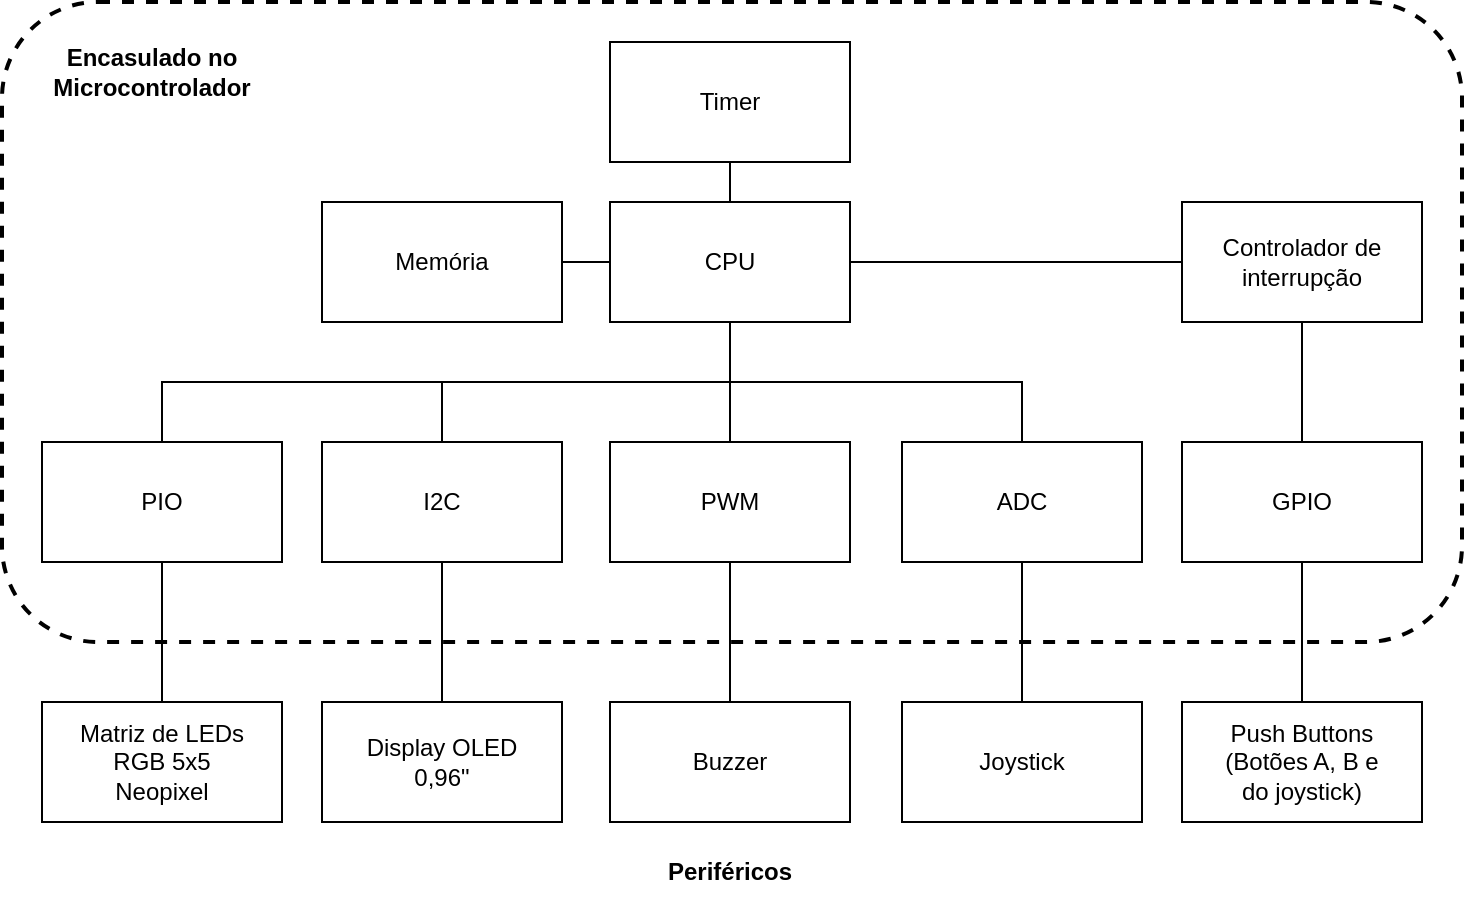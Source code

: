 <mxfile version="24.2.1" type="device" pages="3">
  <diagram name="Página-1" id="gE1BG-DR7UNThe4X06_-">
    <mxGraphModel dx="1368" dy="788" grid="1" gridSize="10" guides="1" tooltips="1" connect="1" arrows="1" fold="1" page="1" pageScale="1" pageWidth="827" pageHeight="1169" math="0" shadow="0">
      <root>
        <mxCell id="0" />
        <mxCell id="1" parent="0" />
        <mxCell id="HPa3IeXwZ9sDi5HJ0_VK-33" value="" style="rounded=1;whiteSpace=wrap;html=1;dashed=1;strokeWidth=2;" vertex="1" parent="1">
          <mxGeometry x="50" y="350" width="730" height="320" as="geometry" />
        </mxCell>
        <mxCell id="HPa3IeXwZ9sDi5HJ0_VK-24" style="edgeStyle=orthogonalEdgeStyle;rounded=0;orthogonalLoop=1;jettySize=auto;html=1;exitX=1;exitY=0.5;exitDx=0;exitDy=0;entryX=0;entryY=0.5;entryDx=0;entryDy=0;endArrow=none;endFill=0;" edge="1" parent="1" source="HPa3IeXwZ9sDi5HJ0_VK-2" target="HPa3IeXwZ9sDi5HJ0_VK-15">
          <mxGeometry relative="1" as="geometry" />
        </mxCell>
        <mxCell id="HPa3IeXwZ9sDi5HJ0_VK-2" value="CPU" style="rounded=0;whiteSpace=wrap;html=1;" vertex="1" parent="1">
          <mxGeometry x="354" y="450" width="120" height="60" as="geometry" />
        </mxCell>
        <mxCell id="HPa3IeXwZ9sDi5HJ0_VK-21" style="edgeStyle=orthogonalEdgeStyle;rounded=0;orthogonalLoop=1;jettySize=auto;html=1;exitX=0.5;exitY=0;exitDx=0;exitDy=0;entryX=0.5;entryY=1;entryDx=0;entryDy=0;endArrow=none;endFill=0;" edge="1" parent="1" source="HPa3IeXwZ9sDi5HJ0_VK-3" target="HPa3IeXwZ9sDi5HJ0_VK-10">
          <mxGeometry relative="1" as="geometry" />
        </mxCell>
        <mxCell id="HPa3IeXwZ9sDi5HJ0_VK-3" value="Matriz de LEDs&lt;div&gt;RGB 5x5&lt;/div&gt;&lt;div&gt;Neopixel&lt;/div&gt;" style="rounded=0;whiteSpace=wrap;html=1;" vertex="1" parent="1">
          <mxGeometry x="70" y="700" width="120" height="60" as="geometry" />
        </mxCell>
        <mxCell id="HPa3IeXwZ9sDi5HJ0_VK-20" style="edgeStyle=orthogonalEdgeStyle;rounded=0;orthogonalLoop=1;jettySize=auto;html=1;exitX=0.5;exitY=0;exitDx=0;exitDy=0;entryX=0.5;entryY=1;entryDx=0;entryDy=0;endArrow=none;endFill=0;" edge="1" parent="1" source="HPa3IeXwZ9sDi5HJ0_VK-4" target="HPa3IeXwZ9sDi5HJ0_VK-13">
          <mxGeometry relative="1" as="geometry" />
        </mxCell>
        <mxCell id="HPa3IeXwZ9sDi5HJ0_VK-4" value="Display OLED&lt;div&gt;0,96&quot;&lt;/div&gt;" style="rounded=0;whiteSpace=wrap;html=1;" vertex="1" parent="1">
          <mxGeometry x="210" y="700" width="120" height="60" as="geometry" />
        </mxCell>
        <mxCell id="HPa3IeXwZ9sDi5HJ0_VK-18" style="edgeStyle=orthogonalEdgeStyle;rounded=0;orthogonalLoop=1;jettySize=auto;html=1;exitX=0.5;exitY=0;exitDx=0;exitDy=0;entryX=0.5;entryY=1;entryDx=0;entryDy=0;endArrow=none;endFill=0;" edge="1" parent="1" source="HPa3IeXwZ9sDi5HJ0_VK-5" target="HPa3IeXwZ9sDi5HJ0_VK-16">
          <mxGeometry relative="1" as="geometry" />
        </mxCell>
        <mxCell id="HPa3IeXwZ9sDi5HJ0_VK-5" value="Push Buttons&lt;div&gt;(Botões A, B e&lt;/div&gt;&lt;div&gt;do joystick)&lt;/div&gt;" style="rounded=0;whiteSpace=wrap;html=1;" vertex="1" parent="1">
          <mxGeometry x="640" y="700" width="120" height="60" as="geometry" />
        </mxCell>
        <mxCell id="HPa3IeXwZ9sDi5HJ0_VK-17" style="edgeStyle=orthogonalEdgeStyle;rounded=0;orthogonalLoop=1;jettySize=auto;html=1;exitX=0.5;exitY=0;exitDx=0;exitDy=0;entryX=0.5;entryY=1;entryDx=0;entryDy=0;endArrow=none;endFill=0;" edge="1" parent="1" source="HPa3IeXwZ9sDi5HJ0_VK-6" target="HPa3IeXwZ9sDi5HJ0_VK-8">
          <mxGeometry relative="1" as="geometry" />
        </mxCell>
        <mxCell id="HPa3IeXwZ9sDi5HJ0_VK-6" value="Joystick" style="rounded=0;whiteSpace=wrap;html=1;" vertex="1" parent="1">
          <mxGeometry x="500" y="700" width="120" height="60" as="geometry" />
        </mxCell>
        <mxCell id="HPa3IeXwZ9sDi5HJ0_VK-26" style="edgeStyle=orthogonalEdgeStyle;rounded=0;orthogonalLoop=1;jettySize=auto;html=1;exitX=0.5;exitY=0;exitDx=0;exitDy=0;entryX=0.5;entryY=1;entryDx=0;entryDy=0;endArrow=none;endFill=0;" edge="1" parent="1" source="HPa3IeXwZ9sDi5HJ0_VK-8" target="HPa3IeXwZ9sDi5HJ0_VK-2">
          <mxGeometry relative="1" as="geometry" />
        </mxCell>
        <mxCell id="HPa3IeXwZ9sDi5HJ0_VK-8" value="ADC" style="rounded=0;whiteSpace=wrap;html=1;" vertex="1" parent="1">
          <mxGeometry x="500" y="570" width="120" height="60" as="geometry" />
        </mxCell>
        <mxCell id="HPa3IeXwZ9sDi5HJ0_VK-23" style="edgeStyle=orthogonalEdgeStyle;rounded=0;orthogonalLoop=1;jettySize=auto;html=1;exitX=0.5;exitY=1;exitDx=0;exitDy=0;entryX=0.5;entryY=0;entryDx=0;entryDy=0;endArrow=none;endFill=0;" edge="1" parent="1" source="HPa3IeXwZ9sDi5HJ0_VK-9" target="HPa3IeXwZ9sDi5HJ0_VK-2">
          <mxGeometry relative="1" as="geometry" />
        </mxCell>
        <mxCell id="HPa3IeXwZ9sDi5HJ0_VK-9" value="Timer" style="rounded=0;whiteSpace=wrap;html=1;" vertex="1" parent="1">
          <mxGeometry x="354" y="370" width="120" height="60" as="geometry" />
        </mxCell>
        <mxCell id="HPa3IeXwZ9sDi5HJ0_VK-29" style="edgeStyle=orthogonalEdgeStyle;rounded=0;orthogonalLoop=1;jettySize=auto;html=1;exitX=0.5;exitY=0;exitDx=0;exitDy=0;entryX=0.5;entryY=1;entryDx=0;entryDy=0;endArrow=none;endFill=0;" edge="1" parent="1" source="HPa3IeXwZ9sDi5HJ0_VK-10" target="HPa3IeXwZ9sDi5HJ0_VK-2">
          <mxGeometry relative="1" as="geometry">
            <Array as="points">
              <mxPoint x="130" y="540" />
              <mxPoint x="414" y="540" />
            </Array>
          </mxGeometry>
        </mxCell>
        <mxCell id="HPa3IeXwZ9sDi5HJ0_VK-10" value="PIO" style="rounded=0;whiteSpace=wrap;html=1;" vertex="1" parent="1">
          <mxGeometry x="70" y="570" width="120" height="60" as="geometry" />
        </mxCell>
        <mxCell id="HPa3IeXwZ9sDi5HJ0_VK-27" style="edgeStyle=orthogonalEdgeStyle;rounded=0;orthogonalLoop=1;jettySize=auto;html=1;exitX=0.5;exitY=0;exitDx=0;exitDy=0;entryX=0.5;entryY=1;entryDx=0;entryDy=0;endArrow=none;endFill=0;" edge="1" parent="1" source="HPa3IeXwZ9sDi5HJ0_VK-11" target="HPa3IeXwZ9sDi5HJ0_VK-2">
          <mxGeometry relative="1" as="geometry" />
        </mxCell>
        <mxCell id="HPa3IeXwZ9sDi5HJ0_VK-11" value="PWM" style="rounded=0;whiteSpace=wrap;html=1;" vertex="1" parent="1">
          <mxGeometry x="354" y="570" width="120" height="60" as="geometry" />
        </mxCell>
        <mxCell id="HPa3IeXwZ9sDi5HJ0_VK-19" style="edgeStyle=orthogonalEdgeStyle;rounded=0;orthogonalLoop=1;jettySize=auto;html=1;exitX=0.5;exitY=0;exitDx=0;exitDy=0;entryX=0.5;entryY=1;entryDx=0;entryDy=0;endArrow=none;endFill=0;" edge="1" parent="1" source="HPa3IeXwZ9sDi5HJ0_VK-12" target="HPa3IeXwZ9sDi5HJ0_VK-11">
          <mxGeometry relative="1" as="geometry" />
        </mxCell>
        <mxCell id="HPa3IeXwZ9sDi5HJ0_VK-12" value="Buzzer" style="rounded=0;whiteSpace=wrap;html=1;" vertex="1" parent="1">
          <mxGeometry x="354" y="700" width="120" height="60" as="geometry" />
        </mxCell>
        <mxCell id="HPa3IeXwZ9sDi5HJ0_VK-28" style="edgeStyle=orthogonalEdgeStyle;rounded=0;orthogonalLoop=1;jettySize=auto;html=1;exitX=0.5;exitY=0;exitDx=0;exitDy=0;entryX=0.5;entryY=1;entryDx=0;entryDy=0;endArrow=none;endFill=0;" edge="1" parent="1" source="HPa3IeXwZ9sDi5HJ0_VK-13" target="HPa3IeXwZ9sDi5HJ0_VK-2">
          <mxGeometry relative="1" as="geometry" />
        </mxCell>
        <mxCell id="HPa3IeXwZ9sDi5HJ0_VK-13" value="I2C" style="rounded=0;whiteSpace=wrap;html=1;" vertex="1" parent="1">
          <mxGeometry x="210" y="570" width="120" height="60" as="geometry" />
        </mxCell>
        <mxCell id="HPa3IeXwZ9sDi5HJ0_VK-22" style="edgeStyle=orthogonalEdgeStyle;rounded=0;orthogonalLoop=1;jettySize=auto;html=1;exitX=1;exitY=0.5;exitDx=0;exitDy=0;entryX=0;entryY=0.5;entryDx=0;entryDy=0;endArrow=none;endFill=0;" edge="1" parent="1" source="HPa3IeXwZ9sDi5HJ0_VK-14" target="HPa3IeXwZ9sDi5HJ0_VK-2">
          <mxGeometry relative="1" as="geometry" />
        </mxCell>
        <mxCell id="HPa3IeXwZ9sDi5HJ0_VK-14" value="Memória" style="rounded=0;whiteSpace=wrap;html=1;" vertex="1" parent="1">
          <mxGeometry x="210" y="450" width="120" height="60" as="geometry" />
        </mxCell>
        <mxCell id="HPa3IeXwZ9sDi5HJ0_VK-25" style="edgeStyle=orthogonalEdgeStyle;rounded=0;orthogonalLoop=1;jettySize=auto;html=1;exitX=0.5;exitY=1;exitDx=0;exitDy=0;entryX=0.5;entryY=0;entryDx=0;entryDy=0;endArrow=none;endFill=0;" edge="1" parent="1" source="HPa3IeXwZ9sDi5HJ0_VK-15" target="HPa3IeXwZ9sDi5HJ0_VK-16">
          <mxGeometry relative="1" as="geometry" />
        </mxCell>
        <mxCell id="HPa3IeXwZ9sDi5HJ0_VK-15" value="Controlador de interrupção" style="rounded=0;whiteSpace=wrap;html=1;" vertex="1" parent="1">
          <mxGeometry x="640" y="450" width="120" height="60" as="geometry" />
        </mxCell>
        <mxCell id="HPa3IeXwZ9sDi5HJ0_VK-16" value="GPIO" style="rounded=0;whiteSpace=wrap;html=1;" vertex="1" parent="1">
          <mxGeometry x="640" y="570" width="120" height="60" as="geometry" />
        </mxCell>
        <mxCell id="HPa3IeXwZ9sDi5HJ0_VK-34" value="&lt;b&gt;Periféricos&lt;/b&gt;" style="text;html=1;align=center;verticalAlign=middle;whiteSpace=wrap;rounded=0;" vertex="1" parent="1">
          <mxGeometry x="384" y="770" width="60" height="30" as="geometry" />
        </mxCell>
        <mxCell id="HPa3IeXwZ9sDi5HJ0_VK-35" value="&lt;b&gt;Encasulado no Microcontrolador&lt;/b&gt;" style="text;html=1;align=center;verticalAlign=middle;whiteSpace=wrap;rounded=0;" vertex="1" parent="1">
          <mxGeometry x="70" y="370" width="110" height="30" as="geometry" />
        </mxCell>
      </root>
    </mxGraphModel>
  </diagram>
  <diagram id="kb4IDZYlPM45OY68VusR" name="Página-2">
    <mxGraphModel dx="1140" dy="657" grid="1" gridSize="10" guides="1" tooltips="1" connect="1" arrows="1" fold="1" page="1" pageScale="1" pageWidth="827" pageHeight="1169" math="0" shadow="0">
      <root>
        <mxCell id="0" />
        <mxCell id="1" parent="0" />
        <mxCell id="ml32TkOg81jXEpZklxkS-20" value="" style="rounded=0;whiteSpace=wrap;html=1;dashed=1;" vertex="1" parent="1">
          <mxGeometry x="174" y="400" width="480" height="200" as="geometry" />
        </mxCell>
        <mxCell id="ml32TkOg81jXEpZklxkS-19" value="" style="rounded=0;whiteSpace=wrap;html=1;dashed=1;" vertex="1" parent="1">
          <mxGeometry x="174" y="210" width="480" height="200" as="geometry" />
        </mxCell>
        <mxCell id="ml32TkOg81jXEpZklxkS-18" value="" style="rounded=0;whiteSpace=wrap;html=1;dashed=1;" vertex="1" parent="1">
          <mxGeometry x="174" y="110" width="480" height="120" as="geometry" />
        </mxCell>
        <mxCell id="ml32TkOg81jXEpZklxkS-1" value="Máquina de estados&lt;div&gt;&lt;i&gt;state_machine&lt;/i&gt;&lt;/div&gt;" style="rounded=1;whiteSpace=wrap;html=1;" vertex="1" parent="1">
          <mxGeometry x="259" y="150" width="120" height="60" as="geometry" />
        </mxCell>
        <mxCell id="ml32TkOg81jXEpZklxkS-2" value="Atividade de divisão inteira&lt;div&gt;&lt;i&gt;math_integer_division&lt;/i&gt;&lt;/div&gt;" style="rounded=1;whiteSpace=wrap;html=1;" vertex="1" parent="1">
          <mxGeometry x="419" y="150" width="150" height="60" as="geometry" />
        </mxCell>
        <mxCell id="ml32TkOg81jXEpZklxkS-4" value="&lt;div&gt;&lt;i&gt;buttons&lt;/i&gt;&lt;/div&gt;" style="rounded=1;whiteSpace=wrap;html=1;" vertex="1" parent="1">
          <mxGeometry x="202" y="260" width="90" height="60" as="geometry" />
        </mxCell>
        <mxCell id="ml32TkOg81jXEpZklxkS-5" value="&lt;div&gt;&lt;i&gt;buzzer&lt;/i&gt;&lt;/div&gt;" style="rounded=1;whiteSpace=wrap;html=1;" vertex="1" parent="1">
          <mxGeometry x="258" y="330" width="90" height="60" as="geometry" />
        </mxCell>
        <mxCell id="ml32TkOg81jXEpZklxkS-6" value="&lt;div&gt;&lt;i style=&quot;&quot;&gt;joystick&lt;/i&gt;&lt;/div&gt;" style="rounded=1;whiteSpace=wrap;html=1;" vertex="1" parent="1">
          <mxGeometry x="422" y="260" width="90" height="60" as="geometry" />
        </mxCell>
        <mxCell id="ml32TkOg81jXEpZklxkS-7" value="&lt;div&gt;&lt;i&gt;neopixel&lt;/i&gt;&lt;/div&gt;" style="rounded=1;whiteSpace=wrap;html=1;" vertex="1" parent="1">
          <mxGeometry x="312" y="260" width="90" height="60" as="geometry" />
        </mxCell>
        <mxCell id="ml32TkOg81jXEpZklxkS-9" value="&lt;div&gt;&lt;i&gt;ssd1306&lt;/i&gt;&lt;/div&gt;" style="rounded=1;whiteSpace=wrap;html=1;" vertex="1" parent="1">
          <mxGeometry x="368" y="330" width="90" height="60" as="geometry" />
        </mxCell>
        <mxCell id="ml32TkOg81jXEpZklxkS-10" value="&lt;div&gt;&lt;i&gt;tests&lt;/i&gt;&lt;/div&gt;" style="rounded=1;whiteSpace=wrap;html=1;" vertex="1" parent="1">
          <mxGeometry x="530" y="260" width="90" height="60" as="geometry" />
        </mxCell>
        <mxCell id="ml32TkOg81jXEpZklxkS-11" value="&lt;div&gt;&lt;i&gt;util&lt;/i&gt;&lt;/div&gt;" style="rounded=1;whiteSpace=wrap;html=1;" vertex="1" parent="1">
          <mxGeometry x="478" y="330" width="90" height="60" as="geometry" />
        </mxCell>
        <mxCell id="ml32TkOg81jXEpZklxkS-12" value="hardware_i2c" style="rounded=1;whiteSpace=wrap;html=1;" vertex="1" parent="1">
          <mxGeometry x="352" y="440" width="120" height="60" as="geometry" />
        </mxCell>
        <mxCell id="ml32TkOg81jXEpZklxkS-13" value="pico_stdlib" style="rounded=1;whiteSpace=wrap;html=1;" vertex="1" parent="1">
          <mxGeometry x="219" y="440" width="120" height="60" as="geometry" />
        </mxCell>
        <mxCell id="ml32TkOg81jXEpZklxkS-14" value="hardware_clocks" style="rounded=1;whiteSpace=wrap;html=1;" vertex="1" parent="1">
          <mxGeometry x="219" y="515" width="120" height="60" as="geometry" />
        </mxCell>
        <mxCell id="ml32TkOg81jXEpZklxkS-15" value="hardware_pwm" style="rounded=1;whiteSpace=wrap;html=1;" vertex="1" parent="1">
          <mxGeometry x="352" y="515" width="120" height="60" as="geometry" />
        </mxCell>
        <mxCell id="ml32TkOg81jXEpZklxkS-16" value="hardware_adc" style="rounded=1;whiteSpace=wrap;html=1;" vertex="1" parent="1">
          <mxGeometry x="489" y="515" width="120" height="60" as="geometry" />
        </mxCell>
        <mxCell id="ml32TkOg81jXEpZklxkS-17" value="hardware_pio" style="rounded=1;whiteSpace=wrap;html=1;" vertex="1" parent="1">
          <mxGeometry x="489" y="440" width="120" height="60" as="geometry" />
        </mxCell>
        <mxCell id="ml32TkOg81jXEpZklxkS-21" value="Camada de aplicação" style="text;html=1;align=center;verticalAlign=middle;whiteSpace=wrap;rounded=0;" vertex="1" parent="1">
          <mxGeometry x="174" y="110" width="136" height="30" as="geometry" />
        </mxCell>
        <mxCell id="ml32TkOg81jXEpZklxkS-22" value="Camada de abstração dos periféricos" style="text;html=1;align=center;verticalAlign=middle;whiteSpace=wrap;rounded=0;" vertex="1" parent="1">
          <mxGeometry x="174" y="230" width="216" height="30" as="geometry" />
        </mxCell>
        <mxCell id="ml32TkOg81jXEpZklxkS-23" value="Camada de abstração do hardware (SDK)" style="text;html=1;align=center;verticalAlign=middle;whiteSpace=wrap;rounded=0;" vertex="1" parent="1">
          <mxGeometry x="171" y="410" width="249" height="30" as="geometry" />
        </mxCell>
      </root>
    </mxGraphModel>
  </diagram>
  <diagram id="Uitc_4hG52lA3c10Ka4b" name="Página-3">
    <mxGraphModel dx="1140" dy="657" grid="1" gridSize="10" guides="1" tooltips="1" connect="1" arrows="1" fold="1" page="1" pageScale="1" pageWidth="827" pageHeight="1169" math="0" shadow="0">
      <root>
        <mxCell id="0" />
        <mxCell id="1" parent="0" />
        <mxCell id="-BB3_E5-ml0fDr-5qqDi-47" style="edgeStyle=orthogonalEdgeStyle;rounded=0;orthogonalLoop=1;jettySize=auto;html=1;exitX=0.5;exitY=1;exitDx=0;exitDy=0;entryX=0.5;entryY=0;entryDx=0;entryDy=0;" edge="1" parent="1" source="-BB3_E5-ml0fDr-5qqDi-48" target="-BB3_E5-ml0fDr-5qqDi-50">
          <mxGeometry relative="1" as="geometry" />
        </mxCell>
        <mxCell id="-BB3_E5-ml0fDr-5qqDi-48" value="Inicialização do&lt;div&gt;sistema&lt;/div&gt;" style="rounded=1;whiteSpace=wrap;html=1;" vertex="1" parent="1">
          <mxGeometry x="135" y="153" width="120" height="60" as="geometry" />
        </mxCell>
        <mxCell id="-BB3_E5-ml0fDr-5qqDi-49" style="edgeStyle=orthogonalEdgeStyle;rounded=0;orthogonalLoop=1;jettySize=auto;html=1;exitX=0.5;exitY=1;exitDx=0;exitDy=0;entryX=0.5;entryY=0;entryDx=0;entryDy=0;" edge="1" parent="1" source="-BB3_E5-ml0fDr-5qqDi-50" target="-BB3_E5-ml0fDr-5qqDi-53">
          <mxGeometry relative="1" as="geometry" />
        </mxCell>
        <mxCell id="-BB3_E5-ml0fDr-5qqDi-50" value="Desenha tela de início" style="rounded=1;whiteSpace=wrap;html=1;" vertex="1" parent="1">
          <mxGeometry x="135" y="250" width="120" height="60" as="geometry" />
        </mxCell>
        <mxCell id="-BB3_E5-ml0fDr-5qqDi-51" style="edgeStyle=orthogonalEdgeStyle;rounded=0;orthogonalLoop=1;jettySize=auto;html=1;exitX=0.5;exitY=1;exitDx=0;exitDy=0;entryX=0.5;entryY=0;entryDx=0;entryDy=0;" edge="1" parent="1" source="-BB3_E5-ml0fDr-5qqDi-53" target="-BB3_E5-ml0fDr-5qqDi-55">
          <mxGeometry relative="1" as="geometry" />
        </mxCell>
        <mxCell id="-BB3_E5-ml0fDr-5qqDi-52" value="Botão B" style="edgeLabel;html=1;align=center;verticalAlign=middle;resizable=0;points=[];" vertex="1" connectable="0" parent="-BB3_E5-ml0fDr-5qqDi-51">
          <mxGeometry x="-0.196" y="2" relative="1" as="geometry">
            <mxPoint as="offset" />
          </mxGeometry>
        </mxCell>
        <mxCell id="-BB3_E5-ml0fDr-5qqDi-53" value="Espera - Tela de início&lt;div&gt;(Atualiza animação&lt;/div&gt;&lt;div&gt;na matriz de LEDs continuamente)&lt;/div&gt;" style="rounded=1;whiteSpace=wrap;html=1;" vertex="1" parent="1">
          <mxGeometry x="122" y="340" width="146" height="80" as="geometry" />
        </mxCell>
        <mxCell id="-BB3_E5-ml0fDr-5qqDi-54" style="edgeStyle=orthogonalEdgeStyle;rounded=0;orthogonalLoop=1;jettySize=auto;html=1;exitX=0.5;exitY=1;exitDx=0;exitDy=0;entryX=0.5;entryY=0;entryDx=0;entryDy=0;" edge="1" parent="1" source="-BB3_E5-ml0fDr-5qqDi-55" target="-BB3_E5-ml0fDr-5qqDi-58">
          <mxGeometry relative="1" as="geometry" />
        </mxCell>
        <mxCell id="-BB3_E5-ml0fDr-5qqDi-55" value="Desenha tutorial de uso: navegação pelo menu" style="rounded=1;whiteSpace=wrap;html=1;" vertex="1" parent="1">
          <mxGeometry x="125" y="470" width="140" height="60" as="geometry" />
        </mxCell>
        <mxCell id="-BB3_E5-ml0fDr-5qqDi-90" style="edgeStyle=orthogonalEdgeStyle;rounded=0;orthogonalLoop=1;jettySize=auto;html=1;exitX=0.5;exitY=1;exitDx=0;exitDy=0;entryX=0;entryY=0.5;entryDx=0;entryDy=0;" edge="1" parent="1" source="-BB3_E5-ml0fDr-5qqDi-58" target="-BB3_E5-ml0fDr-5qqDi-83">
          <mxGeometry relative="1" as="geometry" />
        </mxCell>
        <mxCell id="-BB3_E5-ml0fDr-5qqDi-125" value="Botão B" style="edgeLabel;html=1;align=center;verticalAlign=middle;resizable=0;points=[];" vertex="1" connectable="0" parent="-BB3_E5-ml0fDr-5qqDi-90">
          <mxGeometry x="-0.778" relative="1" as="geometry">
            <mxPoint as="offset" />
          </mxGeometry>
        </mxCell>
        <mxCell id="-BB3_E5-ml0fDr-5qqDi-121" style="edgeStyle=orthogonalEdgeStyle;rounded=0;orthogonalLoop=1;jettySize=auto;html=1;exitX=0;exitY=0.5;exitDx=0;exitDy=0;entryX=0;entryY=0.5;entryDx=0;entryDy=0;dashed=1;" edge="1" parent="1" source="-BB3_E5-ml0fDr-5qqDi-58" target="-BB3_E5-ml0fDr-5qqDi-50">
          <mxGeometry relative="1" as="geometry" />
        </mxCell>
        <mxCell id="-BB3_E5-ml0fDr-5qqDi-122" value="Botão A" style="edgeLabel;html=1;align=center;verticalAlign=middle;resizable=0;points=[];" vertex="1" connectable="0" parent="-BB3_E5-ml0fDr-5qqDi-121">
          <mxGeometry x="-0.887" y="-1" relative="1" as="geometry">
            <mxPoint x="-4" y="16" as="offset" />
          </mxGeometry>
        </mxCell>
        <mxCell id="-BB3_E5-ml0fDr-5qqDi-58" value="Espera - Tutorial de uso" style="rounded=1;whiteSpace=wrap;html=1;" vertex="1" parent="1">
          <mxGeometry x="125" y="580" width="140" height="50" as="geometry" />
        </mxCell>
        <mxCell id="-BB3_E5-ml0fDr-5qqDi-107" style="edgeStyle=orthogonalEdgeStyle;rounded=0;orthogonalLoop=1;jettySize=auto;html=1;exitX=0.5;exitY=1;exitDx=0;exitDy=0;entryX=0.5;entryY=0;entryDx=0;entryDy=0;" edge="1" parent="1" source="-BB3_E5-ml0fDr-5qqDi-81" target="-BB3_E5-ml0fDr-5qqDi-82">
          <mxGeometry relative="1" as="geometry" />
        </mxCell>
        <mxCell id="-BB3_E5-ml0fDr-5qqDi-81" value="Inicializa atividade" style="rounded=1;whiteSpace=wrap;html=1;" vertex="1" parent="1">
          <mxGeometry x="583" y="287" width="140" height="63" as="geometry" />
        </mxCell>
        <mxCell id="-BB3_E5-ml0fDr-5qqDi-108" style="edgeStyle=orthogonalEdgeStyle;rounded=0;orthogonalLoop=1;jettySize=auto;html=1;exitX=0;exitY=0.58;exitDx=0;exitDy=0;entryX=1;entryY=0.75;entryDx=0;entryDy=0;exitPerimeter=0;" edge="1" parent="1" source="-BB3_E5-ml0fDr-5qqDi-82" target="-BB3_E5-ml0fDr-5qqDi-85">
          <mxGeometry relative="1" as="geometry" />
        </mxCell>
        <mxCell id="-BB3_E5-ml0fDr-5qqDi-109" value="Fim da&lt;div&gt;atividade&lt;/div&gt;" style="edgeLabel;html=1;align=center;verticalAlign=middle;resizable=0;points=[];" vertex="1" connectable="0" parent="-BB3_E5-ml0fDr-5qqDi-108">
          <mxGeometry x="-0.402" y="1" relative="1" as="geometry">
            <mxPoint y="15" as="offset" />
          </mxGeometry>
        </mxCell>
        <mxCell id="-BB3_E5-ml0fDr-5qqDi-82" value="Loop atividade" style="rounded=1;whiteSpace=wrap;html=1;" vertex="1" parent="1">
          <mxGeometry x="583" y="440" width="140" height="63" as="geometry" />
        </mxCell>
        <mxCell id="-BB3_E5-ml0fDr-5qqDi-91" style="edgeStyle=orthogonalEdgeStyle;rounded=0;orthogonalLoop=1;jettySize=auto;html=1;exitX=0.5;exitY=0;exitDx=0;exitDy=0;entryX=0.5;entryY=1;entryDx=0;entryDy=0;" edge="1" parent="1" source="-BB3_E5-ml0fDr-5qqDi-83" target="-BB3_E5-ml0fDr-5qqDi-84">
          <mxGeometry relative="1" as="geometry" />
        </mxCell>
        <mxCell id="-BB3_E5-ml0fDr-5qqDi-83" value="Desenha tela de seleção de disciplina" style="rounded=1;whiteSpace=wrap;html=1;" vertex="1" parent="1">
          <mxGeometry x="343" y="640" width="140" height="63" as="geometry" />
        </mxCell>
        <mxCell id="-BB3_E5-ml0fDr-5qqDi-92" style="edgeStyle=orthogonalEdgeStyle;rounded=0;orthogonalLoop=1;jettySize=auto;html=1;exitX=0.75;exitY=0;exitDx=0;exitDy=0;entryX=0.75;entryY=1;entryDx=0;entryDy=0;" edge="1" parent="1" source="-BB3_E5-ml0fDr-5qqDi-84" target="-BB3_E5-ml0fDr-5qqDi-85">
          <mxGeometry relative="1" as="geometry" />
        </mxCell>
        <mxCell id="-BB3_E5-ml0fDr-5qqDi-99" value="Botão B" style="edgeLabel;html=1;align=center;verticalAlign=middle;resizable=0;points=[];" vertex="1" connectable="0" parent="-BB3_E5-ml0fDr-5qqDi-92">
          <mxGeometry x="0.035" y="2" relative="1" as="geometry">
            <mxPoint x="2" as="offset" />
          </mxGeometry>
        </mxCell>
        <mxCell id="-BB3_E5-ml0fDr-5qqDi-97" style="edgeStyle=orthogonalEdgeStyle;rounded=0;orthogonalLoop=1;jettySize=auto;html=1;exitX=1;exitY=0.5;exitDx=0;exitDy=0;entryX=1;entryY=0.5;entryDx=0;entryDy=0;" edge="1" parent="1" source="-BB3_E5-ml0fDr-5qqDi-84" target="-BB3_E5-ml0fDr-5qqDi-83">
          <mxGeometry relative="1" as="geometry" />
        </mxCell>
        <mxCell id="-BB3_E5-ml0fDr-5qqDi-98" value="Movimento com o&lt;div&gt;Joystick, trocando a&lt;/div&gt;&lt;div&gt;disciplina selecionada&lt;/div&gt;" style="edgeLabel;html=1;align=center;verticalAlign=middle;resizable=0;points=[];" vertex="1" connectable="0" parent="-BB3_E5-ml0fDr-5qqDi-97">
          <mxGeometry x="-0.07" y="-3" relative="1" as="geometry">
            <mxPoint x="63" as="offset" />
          </mxGeometry>
        </mxCell>
        <mxCell id="-BB3_E5-ml0fDr-5qqDi-123" style="edgeStyle=orthogonalEdgeStyle;rounded=0;orthogonalLoop=1;jettySize=auto;html=1;exitX=0.25;exitY=0;exitDx=0;exitDy=0;entryX=1;entryY=0.75;entryDx=0;entryDy=0;dashed=1;" edge="1" parent="1" source="-BB3_E5-ml0fDr-5qqDi-84" target="-BB3_E5-ml0fDr-5qqDi-55">
          <mxGeometry relative="1" as="geometry" />
        </mxCell>
        <mxCell id="-BB3_E5-ml0fDr-5qqDi-124" value="Botão A" style="edgeLabel;html=1;align=center;verticalAlign=middle;resizable=0;points=[];" vertex="1" connectable="0" parent="-BB3_E5-ml0fDr-5qqDi-123">
          <mxGeometry x="-0.591" y="1" relative="1" as="geometry">
            <mxPoint as="offset" />
          </mxGeometry>
        </mxCell>
        <mxCell id="-BB3_E5-ml0fDr-5qqDi-84" value="Espera - Seleção de disciplina" style="rounded=1;whiteSpace=wrap;html=1;" vertex="1" parent="1">
          <mxGeometry x="343" y="541" width="140" height="63" as="geometry" />
        </mxCell>
        <mxCell id="-BB3_E5-ml0fDr-5qqDi-93" style="edgeStyle=orthogonalEdgeStyle;rounded=0;orthogonalLoop=1;jettySize=auto;html=1;exitX=0.5;exitY=0;exitDx=0;exitDy=0;entryX=0.5;entryY=1;entryDx=0;entryDy=0;" edge="1" parent="1" source="-BB3_E5-ml0fDr-5qqDi-85" target="-BB3_E5-ml0fDr-5qqDi-86">
          <mxGeometry relative="1" as="geometry" />
        </mxCell>
        <mxCell id="-BB3_E5-ml0fDr-5qqDi-85" value="Desenha tela de seleção de atividade" style="rounded=1;whiteSpace=wrap;html=1;" vertex="1" parent="1">
          <mxGeometry x="341.5" y="430" width="140" height="63" as="geometry" />
        </mxCell>
        <mxCell id="-BB3_E5-ml0fDr-5qqDi-94" style="edgeStyle=orthogonalEdgeStyle;rounded=0;orthogonalLoop=1;jettySize=auto;html=1;exitX=0.5;exitY=0;exitDx=0;exitDy=0;entryX=0.5;entryY=1;entryDx=0;entryDy=0;" edge="1" parent="1" source="-BB3_E5-ml0fDr-5qqDi-86" target="-BB3_E5-ml0fDr-5qqDi-87">
          <mxGeometry relative="1" as="geometry" />
        </mxCell>
        <mxCell id="-BB3_E5-ml0fDr-5qqDi-103" value="Botão B" style="edgeLabel;html=1;align=center;verticalAlign=middle;resizable=0;points=[];" vertex="1" connectable="0" parent="-BB3_E5-ml0fDr-5qqDi-94">
          <mxGeometry x="0.198" relative="1" as="geometry">
            <mxPoint x="2" y="1" as="offset" />
          </mxGeometry>
        </mxCell>
        <mxCell id="-BB3_E5-ml0fDr-5qqDi-100" style="edgeStyle=orthogonalEdgeStyle;rounded=0;orthogonalLoop=1;jettySize=auto;html=1;exitX=1;exitY=0.5;exitDx=0;exitDy=0;entryX=1;entryY=0.5;entryDx=0;entryDy=0;" edge="1" parent="1" source="-BB3_E5-ml0fDr-5qqDi-86" target="-BB3_E5-ml0fDr-5qqDi-85">
          <mxGeometry relative="1" as="geometry" />
        </mxCell>
        <mxCell id="-BB3_E5-ml0fDr-5qqDi-101" value="Movimento com o&lt;div&gt;Joystick, trocando a&lt;/div&gt;&lt;div&gt;atividade selecionada&lt;/div&gt;" style="edgeLabel;html=1;align=center;verticalAlign=middle;resizable=0;points=[];" vertex="1" connectable="0" parent="-BB3_E5-ml0fDr-5qqDi-100">
          <mxGeometry x="-0.058" y="-2" relative="1" as="geometry">
            <mxPoint x="62" y="-24" as="offset" />
          </mxGeometry>
        </mxCell>
        <mxCell id="-BB3_E5-ml0fDr-5qqDi-114" style="edgeStyle=orthogonalEdgeStyle;rounded=0;orthogonalLoop=1;jettySize=auto;html=1;exitX=0;exitY=0.5;exitDx=0;exitDy=0;entryX=0;entryY=0.25;entryDx=0;entryDy=0;dashed=1;" edge="1" parent="1" source="-BB3_E5-ml0fDr-5qqDi-86" target="-BB3_E5-ml0fDr-5qqDi-83">
          <mxGeometry relative="1" as="geometry" />
        </mxCell>
        <mxCell id="-BB3_E5-ml0fDr-5qqDi-115" value="Botão A" style="edgeLabel;html=1;align=center;verticalAlign=middle;resizable=0;points=[];" vertex="1" connectable="0" parent="-BB3_E5-ml0fDr-5qqDi-114">
          <mxGeometry x="-0.273" y="2" relative="1" as="geometry">
            <mxPoint x="-12" y="-110" as="offset" />
          </mxGeometry>
        </mxCell>
        <mxCell id="-BB3_E5-ml0fDr-5qqDi-86" value="Espera - Seleção de atividade" style="rounded=1;whiteSpace=wrap;html=1;" vertex="1" parent="1">
          <mxGeometry x="343" y="341" width="140" height="63" as="geometry" />
        </mxCell>
        <mxCell id="-BB3_E5-ml0fDr-5qqDi-96" style="edgeStyle=orthogonalEdgeStyle;rounded=0;orthogonalLoop=1;jettySize=auto;html=1;exitX=0.5;exitY=0;exitDx=0;exitDy=0;entryX=0.5;entryY=1;entryDx=0;entryDy=0;" edge="1" parent="1" source="-BB3_E5-ml0fDr-5qqDi-87" target="-BB3_E5-ml0fDr-5qqDi-88">
          <mxGeometry relative="1" as="geometry" />
        </mxCell>
        <mxCell id="-BB3_E5-ml0fDr-5qqDi-87" value="Desenha página de explicação da atividade" style="rounded=1;whiteSpace=wrap;html=1;" vertex="1" parent="1">
          <mxGeometry x="341.5" y="240" width="140" height="63" as="geometry" />
        </mxCell>
        <mxCell id="-BB3_E5-ml0fDr-5qqDi-104" value="&lt;span style=&quot;color: rgb(0, 0, 0); font-family: Helvetica; font-size: 11px; font-style: normal; font-variant-ligatures: normal; font-variant-caps: normal; font-weight: 400; letter-spacing: normal; orphans: 2; text-align: center; text-indent: 0px; text-transform: none; widows: 2; word-spacing: 0px; -webkit-text-stroke-width: 0px; white-space: nowrap; background-color: rgb(255, 255, 255); text-decoration-thickness: initial; text-decoration-style: initial; text-decoration-color: initial; display: inline !important; float: none;&quot;&gt;Botão A/B&lt;br&gt;&lt;/span&gt;&lt;div style=&quot;forced-color-adjust: none; color: rgb(0, 0, 0); font-family: Helvetica; font-size: 11px; font-style: normal; font-variant-ligatures: normal; font-variant-caps: normal; font-weight: 400; letter-spacing: normal; orphans: 2; text-align: center; text-indent: 0px; text-transform: none; widows: 2; word-spacing: 0px; -webkit-text-stroke-width: 0px; white-space: nowrap; text-decoration-thickness: initial; text-decoration-style: initial; text-decoration-color: initial;&quot;&gt;Decrementa/Incrementa o&lt;/div&gt;&lt;div style=&quot;forced-color-adjust: none; color: rgb(0, 0, 0); font-family: Helvetica; font-size: 11px; font-style: normal; font-variant-ligatures: normal; font-variant-caps: normal; font-weight: 400; letter-spacing: normal; orphans: 2; text-align: center; text-indent: 0px; text-transform: none; widows: 2; word-spacing: 0px; -webkit-text-stroke-width: 0px; white-space: nowrap; text-decoration-thickness: initial; text-decoration-style: initial; text-decoration-color: initial;&quot;&gt;número da página atual&lt;/div&gt;" style="edgeStyle=orthogonalEdgeStyle;rounded=0;orthogonalLoop=1;jettySize=auto;html=1;exitX=1;exitY=0.5;exitDx=0;exitDy=0;entryX=1;entryY=0.5;entryDx=0;entryDy=0;" edge="1" parent="1" source="-BB3_E5-ml0fDr-5qqDi-88" target="-BB3_E5-ml0fDr-5qqDi-87">
          <mxGeometry x="-0.032" y="70" relative="1" as="geometry">
            <mxPoint as="offset" />
          </mxGeometry>
        </mxCell>
        <mxCell id="-BB3_E5-ml0fDr-5qqDi-105" style="edgeStyle=orthogonalEdgeStyle;rounded=0;orthogonalLoop=1;jettySize=auto;html=1;exitX=1;exitY=0.25;exitDx=0;exitDy=0;entryX=0.5;entryY=0;entryDx=0;entryDy=0;" edge="1" parent="1" source="-BB3_E5-ml0fDr-5qqDi-88" target="-BB3_E5-ml0fDr-5qqDi-81">
          <mxGeometry relative="1" as="geometry" />
        </mxCell>
        <mxCell id="-BB3_E5-ml0fDr-5qqDi-106" value="Fim das páginas de explicação ou&lt;div&gt;pressionamento do joystick para pular&lt;/div&gt;" style="edgeLabel;html=1;align=center;verticalAlign=middle;resizable=0;points=[];" vertex="1" connectable="0" parent="-BB3_E5-ml0fDr-5qqDi-105">
          <mxGeometry x="-0.835" y="-2" relative="1" as="geometry">
            <mxPoint x="71" y="-18" as="offset" />
          </mxGeometry>
        </mxCell>
        <mxCell id="-BB3_E5-ml0fDr-5qqDi-88" value="Espera - Página de explicação da atividade" style="rounded=1;whiteSpace=wrap;html=1;" vertex="1" parent="1">
          <mxGeometry x="340" y="130" width="143" height="63" as="geometry" />
        </mxCell>
      </root>
    </mxGraphModel>
  </diagram>
</mxfile>
